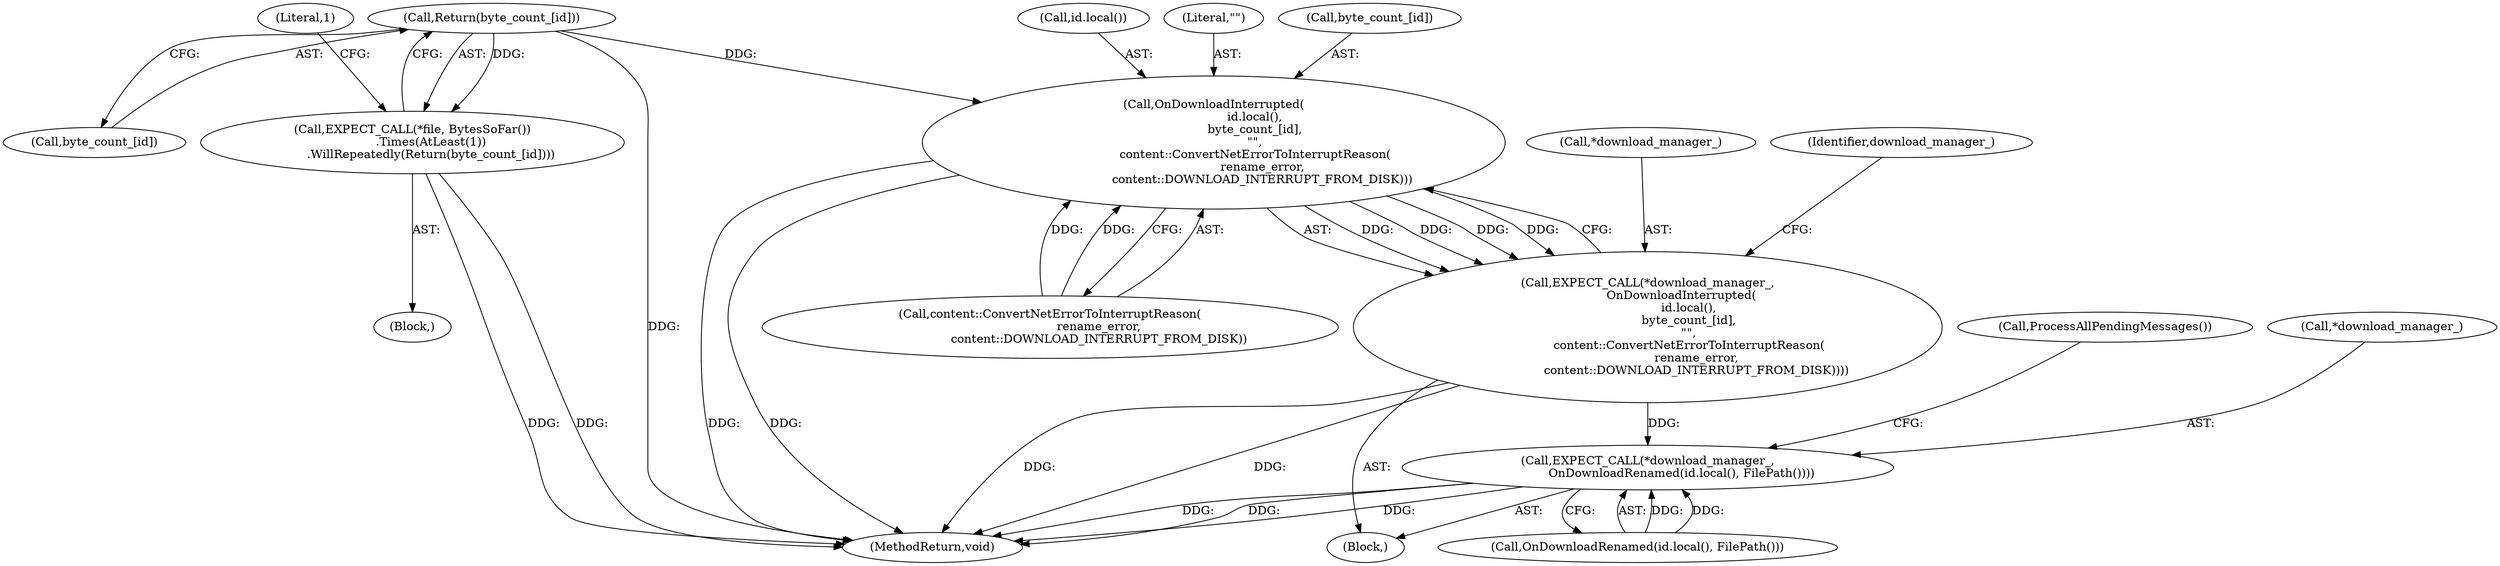digraph "0_Chrome_16dcd30c215801941d9890859fd79a234128fc3e_6@array" {
"1000127" [label="(Call,Return(byte_count_[id]))"];
"1000126" [label="(Call,EXPECT_CALL(*file, BytesSoFar())\n          .Times(AtLeast(1))\n          .WillRepeatedly(Return(byte_count_[id])))"];
"1000184" [label="(Call,OnDownloadInterrupted(\n                      id.local(),\n                      byte_count_[id],\n                      \"\",\n                      content::ConvertNetErrorToInterruptReason(\n                          rename_error,\n                          content::DOWNLOAD_INTERRUPT_FROM_DISK)))"];
"1000181" [label="(Call,EXPECT_CALL(*download_manager_,\n                  OnDownloadInterrupted(\n                      id.local(),\n                      byte_count_[id],\n                      \"\",\n                      content::ConvertNetErrorToInterruptReason(\n                          rename_error,\n                          content::DOWNLOAD_INTERRUPT_FROM_DISK))))"];
"1000193" [label="(Call,EXPECT_CALL(*download_manager_,\n                  OnDownloadRenamed(id.local(), FilePath())))"];
"1000186" [label="(Call,byte_count_[id])"];
"1000185" [label="(Call,id.local())"];
"1000181" [label="(Call,EXPECT_CALL(*download_manager_,\n                  OnDownloadInterrupted(\n                      id.local(),\n                      byte_count_[id],\n                      \"\",\n                      content::ConvertNetErrorToInterruptReason(\n                          rename_error,\n                          content::DOWNLOAD_INTERRUPT_FROM_DISK))))"];
"1000189" [label="(Literal,\"\")"];
"1000180" [label="(Block,)"];
"1000194" [label="(Call,*download_manager_)"];
"1000184" [label="(Call,OnDownloadInterrupted(\n                      id.local(),\n                      byte_count_[id],\n                      \"\",\n                      content::ConvertNetErrorToInterruptReason(\n                          rename_error,\n                          content::DOWNLOAD_INTERRUPT_FROM_DISK)))"];
"1000196" [label="(Call,OnDownloadRenamed(id.local(), FilePath()))"];
"1000127" [label="(Call,Return(byte_count_[id]))"];
"1000199" [label="(Call,ProcessAllPendingMessages())"];
"1000128" [label="(Call,byte_count_[id])"];
"1000125" [label="(Block,)"];
"1000213" [label="(MethodReturn,void)"];
"1000133" [label="(Literal,1)"];
"1000126" [label="(Call,EXPECT_CALL(*file, BytesSoFar())\n          .Times(AtLeast(1))\n          .WillRepeatedly(Return(byte_count_[id])))"];
"1000193" [label="(Call,EXPECT_CALL(*download_manager_,\n                  OnDownloadRenamed(id.local(), FilePath())))"];
"1000182" [label="(Call,*download_manager_)"];
"1000195" [label="(Identifier,download_manager_)"];
"1000190" [label="(Call,content::ConvertNetErrorToInterruptReason(\n                          rename_error,\n                          content::DOWNLOAD_INTERRUPT_FROM_DISK))"];
"1000127" -> "1000126"  [label="AST: "];
"1000127" -> "1000128"  [label="CFG: "];
"1000128" -> "1000127"  [label="AST: "];
"1000126" -> "1000127"  [label="CFG: "];
"1000127" -> "1000213"  [label="DDG: "];
"1000127" -> "1000126"  [label="DDG: "];
"1000127" -> "1000184"  [label="DDG: "];
"1000126" -> "1000125"  [label="AST: "];
"1000133" -> "1000126"  [label="CFG: "];
"1000126" -> "1000213"  [label="DDG: "];
"1000126" -> "1000213"  [label="DDG: "];
"1000184" -> "1000181"  [label="AST: "];
"1000184" -> "1000190"  [label="CFG: "];
"1000185" -> "1000184"  [label="AST: "];
"1000186" -> "1000184"  [label="AST: "];
"1000189" -> "1000184"  [label="AST: "];
"1000190" -> "1000184"  [label="AST: "];
"1000181" -> "1000184"  [label="CFG: "];
"1000184" -> "1000213"  [label="DDG: "];
"1000184" -> "1000213"  [label="DDG: "];
"1000184" -> "1000181"  [label="DDG: "];
"1000184" -> "1000181"  [label="DDG: "];
"1000184" -> "1000181"  [label="DDG: "];
"1000184" -> "1000181"  [label="DDG: "];
"1000190" -> "1000184"  [label="DDG: "];
"1000190" -> "1000184"  [label="DDG: "];
"1000181" -> "1000180"  [label="AST: "];
"1000182" -> "1000181"  [label="AST: "];
"1000195" -> "1000181"  [label="CFG: "];
"1000181" -> "1000213"  [label="DDG: "];
"1000181" -> "1000213"  [label="DDG: "];
"1000181" -> "1000193"  [label="DDG: "];
"1000193" -> "1000180"  [label="AST: "];
"1000193" -> "1000196"  [label="CFG: "];
"1000194" -> "1000193"  [label="AST: "];
"1000196" -> "1000193"  [label="AST: "];
"1000199" -> "1000193"  [label="CFG: "];
"1000193" -> "1000213"  [label="DDG: "];
"1000193" -> "1000213"  [label="DDG: "];
"1000193" -> "1000213"  [label="DDG: "];
"1000196" -> "1000193"  [label="DDG: "];
"1000196" -> "1000193"  [label="DDG: "];
}
